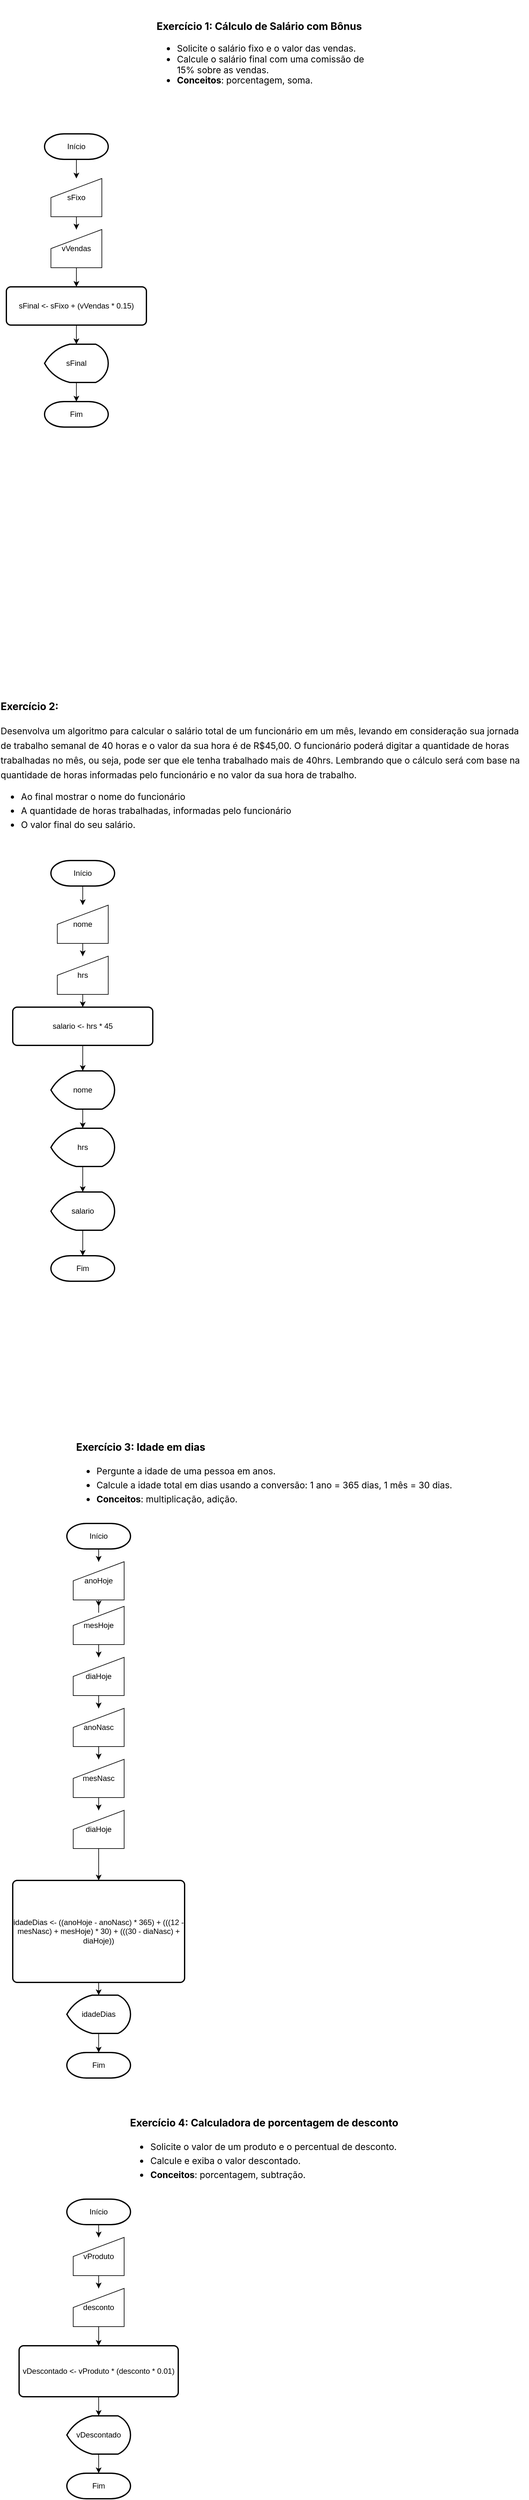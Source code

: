 <mxfile version="27.0.5">
  <diagram name="Page-1" id="DTSGRVLNNQixv1aN2vNh">
    <mxGraphModel dx="1426" dy="1843" grid="1" gridSize="10" guides="1" tooltips="1" connect="1" arrows="1" fold="1" page="1" pageScale="1" pageWidth="850" pageHeight="1100" math="0" shadow="0">
      <root>
        <mxCell id="0" />
        <mxCell id="1" parent="0" />
        <mxCell id="a1a3gFf4tcjDuyw7U2Fl-1" value="&lt;h3 style=&quot;box-sizing: border-box; font-size: 16px; line-height: 22px; font-family: -apple-system, BlinkMacSystemFont, &amp;quot;Segoe UI&amp;quot;, system-ui, &amp;quot;Apple Color Emoji&amp;quot;, &amp;quot;Segoe UI Emoji&amp;quot;, sans-serif; text-align: left; border-radius: 0px !important;&quot;&gt;Exercício 1: Cálculo de Salário com Bônus&lt;/h3&gt;&lt;ul style=&quot;box-sizing: border-box; margin: 12px 0px; list-style: initial; padding-top: revert; padding-right: revert; padding-bottom: revert; padding-left: 32px; font-family: -apple-system, BlinkMacSystemFont, &amp;quot;Segoe UI&amp;quot;, system-ui, &amp;quot;Apple Color Emoji&amp;quot;, &amp;quot;Segoe UI Emoji&amp;quot;, sans-serif; font-size: 14px; text-align: left; border-radius: 0px !important;&quot;&gt;&lt;li style=&quot;box-sizing: border-box; border-radius: 0px !important;&quot;&gt;Solicite o salário fixo e o valor das vendas.&lt;/li&gt;&lt;li style=&quot;box-sizing: border-box; border-radius: 0px !important;&quot;&gt;Calcule o salário final com uma comissão de 15% sobre as vendas.&lt;/li&gt;&lt;li style=&quot;box-sizing: border-box; border-radius: 0px !important;&quot;&gt;&lt;span style=&quot;box-sizing: border-box; font-weight: bolder; border-radius: 0px !important;&quot;&gt;Conceitos&lt;/span&gt;: porcentagem, soma.&lt;/li&gt;&lt;/ul&gt;" style="text;html=1;align=center;verticalAlign=middle;whiteSpace=wrap;rounded=0;fontColor=default;labelBackgroundColor=none;" parent="1" vertex="1">
          <mxGeometry x="255" y="-1090" width="340" height="160" as="geometry" />
        </mxCell>
        <mxCell id="a1a3gFf4tcjDuyw7U2Fl-6" value="" style="edgeStyle=orthogonalEdgeStyle;rounded=0;orthogonalLoop=1;jettySize=auto;html=1;" parent="1" source="a1a3gFf4tcjDuyw7U2Fl-2" target="a1a3gFf4tcjDuyw7U2Fl-5" edge="1">
          <mxGeometry relative="1" as="geometry" />
        </mxCell>
        <mxCell id="a1a3gFf4tcjDuyw7U2Fl-2" value="sFixo" style="shape=manualInput;whiteSpace=wrap;html=1;" parent="1" vertex="1">
          <mxGeometry x="90" y="-810" width="80" height="60" as="geometry" />
        </mxCell>
        <mxCell id="a1a3gFf4tcjDuyw7U2Fl-4" value="" style="edgeStyle=orthogonalEdgeStyle;rounded=0;orthogonalLoop=1;jettySize=auto;html=1;" parent="1" source="a1a3gFf4tcjDuyw7U2Fl-3" target="a1a3gFf4tcjDuyw7U2Fl-2" edge="1">
          <mxGeometry relative="1" as="geometry" />
        </mxCell>
        <mxCell id="a1a3gFf4tcjDuyw7U2Fl-3" value="Início" style="strokeWidth=2;html=1;shape=mxgraph.flowchart.terminator;whiteSpace=wrap;" parent="1" vertex="1">
          <mxGeometry x="80" y="-880" width="100" height="40" as="geometry" />
        </mxCell>
        <mxCell id="a1a3gFf4tcjDuyw7U2Fl-8" value="" style="edgeStyle=orthogonalEdgeStyle;rounded=0;orthogonalLoop=1;jettySize=auto;html=1;" parent="1" source="a1a3gFf4tcjDuyw7U2Fl-5" target="a1a3gFf4tcjDuyw7U2Fl-7" edge="1">
          <mxGeometry relative="1" as="geometry" />
        </mxCell>
        <mxCell id="a1a3gFf4tcjDuyw7U2Fl-5" value="vVendas" style="shape=manualInput;whiteSpace=wrap;html=1;" parent="1" vertex="1">
          <mxGeometry x="90" y="-730" width="80" height="60" as="geometry" />
        </mxCell>
        <mxCell id="a1a3gFf4tcjDuyw7U2Fl-10" value="" style="edgeStyle=orthogonalEdgeStyle;rounded=0;orthogonalLoop=1;jettySize=auto;html=1;" parent="1" source="a1a3gFf4tcjDuyw7U2Fl-7" target="a1a3gFf4tcjDuyw7U2Fl-9" edge="1">
          <mxGeometry relative="1" as="geometry" />
        </mxCell>
        <mxCell id="a1a3gFf4tcjDuyw7U2Fl-7" value="sFinal &amp;lt;- sFixo + (vVendas * 0.15)" style="rounded=1;whiteSpace=wrap;html=1;absoluteArcSize=1;arcSize=14;strokeWidth=2;" parent="1" vertex="1">
          <mxGeometry x="20" y="-640" width="220" height="60" as="geometry" />
        </mxCell>
        <mxCell id="a1a3gFf4tcjDuyw7U2Fl-13" value="" style="edgeStyle=orthogonalEdgeStyle;rounded=0;orthogonalLoop=1;jettySize=auto;html=1;" parent="1" source="a1a3gFf4tcjDuyw7U2Fl-9" target="a1a3gFf4tcjDuyw7U2Fl-12" edge="1">
          <mxGeometry relative="1" as="geometry" />
        </mxCell>
        <mxCell id="a1a3gFf4tcjDuyw7U2Fl-9" value="sFinal" style="strokeWidth=2;html=1;shape=mxgraph.flowchart.display;whiteSpace=wrap;" parent="1" vertex="1">
          <mxGeometry x="80" y="-550" width="100" height="60" as="geometry" />
        </mxCell>
        <mxCell id="a1a3gFf4tcjDuyw7U2Fl-11" value="&lt;h3 style=&quot;box-sizing: border-box; font-size: 16px; line-height: 22px; font-family: -apple-system, BlinkMacSystemFont, &amp;quot;Segoe UI&amp;quot;, system-ui, &amp;quot;Apple Color Emoji&amp;quot;, &amp;quot;Segoe UI Emoji&amp;quot;, sans-serif; text-align: left; border-radius: 0px !important;&quot;&gt;Exercício 2:&lt;/h3&gt;&lt;h3 style=&quot;box-sizing: border-box; font-size: 16px; line-height: 22px; font-family: -apple-system, BlinkMacSystemFont, &amp;quot;Segoe UI&amp;quot;, system-ui, &amp;quot;Apple Color Emoji&amp;quot;, &amp;quot;Segoe UI Emoji&amp;quot;, sans-serif; text-align: left; border-radius: 0px !important;&quot;&gt;&lt;span style=&quot;font-size: 14px; font-weight: 400;&quot;&gt;Desenvolva um algoritmo para calcular o salário total de um funcionário em um mês, levando em consideração sua jornada de trabalho semanal de 40 horas e o valor da sua hora é de R$45,00. O funcionário poderá digitar a quantidade de horas trabalhadas no mês, ou seja, pode ser que ele tenha trabalhado mais de 40hrs. Lembrando que o cálculo será com base na quantidade de horas informadas pelo funcionário e no valor da sua hora de trabalho.&lt;/span&gt;&lt;ul style=&quot;box-sizing: border-box; margin: 12px 0px; list-style: initial; padding-top: revert; padding-right: revert; padding-bottom: revert; padding-left: 32px; font-size: 14px; font-weight: 400; border-radius: 0px !important;&quot;&gt;&lt;li style=&quot;box-sizing: border-box; border-radius: 0px !important;&quot;&gt;Ao final mostrar o nome do funcionário&lt;/li&gt;&lt;li style=&quot;box-sizing: border-box; border-radius: 0px !important;&quot;&gt;A quantidade de horas trabalhadas, informadas pelo funcionário&lt;/li&gt;&lt;li style=&quot;box-sizing: border-box; border-radius: 0px !important;&quot;&gt;O valor final do seu salário.&lt;/li&gt;&lt;/ul&gt;&lt;/h3&gt;" style="text;html=1;align=center;verticalAlign=middle;whiteSpace=wrap;rounded=0;fontColor=default;labelBackgroundColor=none;" parent="1" vertex="1">
          <mxGeometry x="10" y="30" width="830" height="160" as="geometry" />
        </mxCell>
        <mxCell id="a1a3gFf4tcjDuyw7U2Fl-12" value="Fim" style="strokeWidth=2;html=1;shape=mxgraph.flowchart.terminator;whiteSpace=wrap;" parent="1" vertex="1">
          <mxGeometry x="80" y="-460" width="100" height="40" as="geometry" />
        </mxCell>
        <mxCell id="a1a3gFf4tcjDuyw7U2Fl-16" value="" style="edgeStyle=orthogonalEdgeStyle;rounded=0;orthogonalLoop=1;jettySize=auto;html=1;" parent="1" source="a1a3gFf4tcjDuyw7U2Fl-14" target="a1a3gFf4tcjDuyw7U2Fl-15" edge="1">
          <mxGeometry relative="1" as="geometry" />
        </mxCell>
        <mxCell id="a1a3gFf4tcjDuyw7U2Fl-14" value="Início" style="strokeWidth=2;html=1;shape=mxgraph.flowchart.terminator;whiteSpace=wrap;" parent="1" vertex="1">
          <mxGeometry x="90" y="260" width="100" height="40" as="geometry" />
        </mxCell>
        <mxCell id="a1a3gFf4tcjDuyw7U2Fl-18" value="" style="edgeStyle=orthogonalEdgeStyle;rounded=0;orthogonalLoop=1;jettySize=auto;html=1;" parent="1" source="a1a3gFf4tcjDuyw7U2Fl-15" target="a1a3gFf4tcjDuyw7U2Fl-17" edge="1">
          <mxGeometry relative="1" as="geometry" />
        </mxCell>
        <mxCell id="a1a3gFf4tcjDuyw7U2Fl-15" value="nome" style="shape=manualInput;whiteSpace=wrap;html=1;" parent="1" vertex="1">
          <mxGeometry x="100" y="330" width="80" height="60" as="geometry" />
        </mxCell>
        <mxCell id="a1a3gFf4tcjDuyw7U2Fl-21" value="" style="edgeStyle=orthogonalEdgeStyle;rounded=0;orthogonalLoop=1;jettySize=auto;html=1;" parent="1" source="a1a3gFf4tcjDuyw7U2Fl-17" target="a1a3gFf4tcjDuyw7U2Fl-20" edge="1">
          <mxGeometry relative="1" as="geometry" />
        </mxCell>
        <mxCell id="a1a3gFf4tcjDuyw7U2Fl-17" value="hrs" style="shape=manualInput;whiteSpace=wrap;html=1;" parent="1" vertex="1">
          <mxGeometry x="100" y="410" width="80" height="60" as="geometry" />
        </mxCell>
        <mxCell id="a1a3gFf4tcjDuyw7U2Fl-23" value="" style="edgeStyle=orthogonalEdgeStyle;rounded=0;orthogonalLoop=1;jettySize=auto;html=1;" parent="1" source="a1a3gFf4tcjDuyw7U2Fl-20" target="a1a3gFf4tcjDuyw7U2Fl-22" edge="1">
          <mxGeometry relative="1" as="geometry" />
        </mxCell>
        <mxCell id="a1a3gFf4tcjDuyw7U2Fl-20" value="salario &amp;lt;- hrs * 45" style="rounded=1;whiteSpace=wrap;html=1;absoluteArcSize=1;arcSize=14;strokeWidth=2;" parent="1" vertex="1">
          <mxGeometry x="30" y="490" width="220" height="60" as="geometry" />
        </mxCell>
        <mxCell id="a1a3gFf4tcjDuyw7U2Fl-26" value="" style="edgeStyle=orthogonalEdgeStyle;rounded=0;orthogonalLoop=1;jettySize=auto;html=1;" parent="1" source="a1a3gFf4tcjDuyw7U2Fl-22" target="a1a3gFf4tcjDuyw7U2Fl-24" edge="1">
          <mxGeometry relative="1" as="geometry" />
        </mxCell>
        <mxCell id="a1a3gFf4tcjDuyw7U2Fl-22" value="nome" style="strokeWidth=2;html=1;shape=mxgraph.flowchart.display;whiteSpace=wrap;" parent="1" vertex="1">
          <mxGeometry x="90" y="590" width="100" height="60" as="geometry" />
        </mxCell>
        <mxCell id="a1a3gFf4tcjDuyw7U2Fl-27" value="" style="edgeStyle=orthogonalEdgeStyle;rounded=0;orthogonalLoop=1;jettySize=auto;html=1;" parent="1" source="a1a3gFf4tcjDuyw7U2Fl-24" target="a1a3gFf4tcjDuyw7U2Fl-25" edge="1">
          <mxGeometry relative="1" as="geometry" />
        </mxCell>
        <mxCell id="a1a3gFf4tcjDuyw7U2Fl-24" value="hrs" style="strokeWidth=2;html=1;shape=mxgraph.flowchart.display;whiteSpace=wrap;" parent="1" vertex="1">
          <mxGeometry x="90" y="680" width="100" height="60" as="geometry" />
        </mxCell>
        <mxCell id="a1a3gFf4tcjDuyw7U2Fl-29" value="" style="edgeStyle=orthogonalEdgeStyle;rounded=0;orthogonalLoop=1;jettySize=auto;html=1;" parent="1" source="a1a3gFf4tcjDuyw7U2Fl-25" target="a1a3gFf4tcjDuyw7U2Fl-28" edge="1">
          <mxGeometry relative="1" as="geometry" />
        </mxCell>
        <mxCell id="a1a3gFf4tcjDuyw7U2Fl-25" value="salario" style="strokeWidth=2;html=1;shape=mxgraph.flowchart.display;whiteSpace=wrap;" parent="1" vertex="1">
          <mxGeometry x="90" y="780" width="100" height="60" as="geometry" />
        </mxCell>
        <mxCell id="a1a3gFf4tcjDuyw7U2Fl-28" value="Fim" style="strokeWidth=2;html=1;shape=mxgraph.flowchart.terminator;whiteSpace=wrap;" parent="1" vertex="1">
          <mxGeometry x="90" y="880" width="100" height="40" as="geometry" />
        </mxCell>
        <mxCell id="a1a3gFf4tcjDuyw7U2Fl-30" value="&lt;h3 style=&quot;box-sizing: border-box; font-size: 16px; line-height: 22px; font-family: -apple-system, BlinkMacSystemFont, &amp;quot;Segoe UI&amp;quot;, system-ui, &amp;quot;Apple Color Emoji&amp;quot;, &amp;quot;Segoe UI Emoji&amp;quot;, sans-serif; text-align: left; border-radius: 0px !important;&quot;&gt;Exercício 3: Idade em dias&lt;/h3&gt;&lt;h3 style=&quot;box-sizing: border-box; font-size: 16px; line-height: 22px; font-family: -apple-system, BlinkMacSystemFont, &amp;quot;Segoe UI&amp;quot;, system-ui, &amp;quot;Apple Color Emoji&amp;quot;, &amp;quot;Segoe UI Emoji&amp;quot;, sans-serif; text-align: left; border-radius: 0px !important;&quot;&gt;&lt;ul style=&quot;box-sizing: border-box; margin: 12px 0px; list-style: initial; padding-top: revert; padding-right: revert; padding-bottom: revert; padding-left: 32px; font-size: 14px; font-weight: 400; border-radius: 0px !important;&quot;&gt;&lt;li style=&quot;box-sizing: border-box; border-radius: 0px !important;&quot;&gt;Pergunte a idade de uma pessoa em anos.&lt;/li&gt;&lt;li style=&quot;box-sizing: border-box; border-radius: 0px !important;&quot;&gt;Calcule a idade total em dias usando a conversão: 1 ano = 365 dias, 1 mês = 30 dias.&lt;/li&gt;&lt;li style=&quot;box-sizing: border-box; border-radius: 0px !important;&quot;&gt;&lt;span style=&quot;box-sizing: border-box; font-weight: bolder; border-radius: 0px !important;&quot;&gt;Conceitos&lt;/span&gt;: multiplicação, adição.&lt;/li&gt;&lt;/ul&gt;&lt;/h3&gt;" style="text;html=1;align=center;verticalAlign=middle;whiteSpace=wrap;rounded=0;fontColor=default;labelBackgroundColor=none;" parent="1" vertex="1">
          <mxGeometry x="10" y="1140" width="830" height="160" as="geometry" />
        </mxCell>
        <mxCell id="a1a3gFf4tcjDuyw7U2Fl-37" value="" style="edgeStyle=orthogonalEdgeStyle;rounded=0;orthogonalLoop=1;jettySize=auto;html=1;" parent="1" source="a1a3gFf4tcjDuyw7U2Fl-31" target="a1a3gFf4tcjDuyw7U2Fl-32" edge="1">
          <mxGeometry relative="1" as="geometry" />
        </mxCell>
        <mxCell id="a1a3gFf4tcjDuyw7U2Fl-31" value="Início" style="strokeWidth=2;html=1;shape=mxgraph.flowchart.terminator;whiteSpace=wrap;" parent="1" vertex="1">
          <mxGeometry x="115" y="1300" width="100" height="40" as="geometry" />
        </mxCell>
        <mxCell id="a1a3gFf4tcjDuyw7U2Fl-38" value="" style="edgeStyle=orthogonalEdgeStyle;rounded=0;orthogonalLoop=1;jettySize=auto;html=1;" parent="1" source="a1a3gFf4tcjDuyw7U2Fl-32" target="a1a3gFf4tcjDuyw7U2Fl-33" edge="1">
          <mxGeometry relative="1" as="geometry" />
        </mxCell>
        <mxCell id="a1a3gFf4tcjDuyw7U2Fl-32" value="anoHoje" style="shape=manualInput;whiteSpace=wrap;html=1;" parent="1" vertex="1">
          <mxGeometry x="125" y="1360" width="80" height="60" as="geometry" />
        </mxCell>
        <mxCell id="a1a3gFf4tcjDuyw7U2Fl-39" value="" style="edgeStyle=orthogonalEdgeStyle;rounded=0;orthogonalLoop=1;jettySize=auto;html=1;" parent="1" source="a1a3gFf4tcjDuyw7U2Fl-33" target="a1a3gFf4tcjDuyw7U2Fl-34" edge="1">
          <mxGeometry relative="1" as="geometry" />
        </mxCell>
        <mxCell id="a1a3gFf4tcjDuyw7U2Fl-33" value="mesHoje" style="shape=manualInput;whiteSpace=wrap;html=1;" parent="1" vertex="1">
          <mxGeometry x="125" y="1430" width="80" height="60" as="geometry" />
        </mxCell>
        <mxCell id="a1a3gFf4tcjDuyw7U2Fl-41" value="" style="edgeStyle=orthogonalEdgeStyle;rounded=0;orthogonalLoop=1;jettySize=auto;html=1;" parent="1" source="a1a3gFf4tcjDuyw7U2Fl-34" target="a1a3gFf4tcjDuyw7U2Fl-40" edge="1">
          <mxGeometry relative="1" as="geometry" />
        </mxCell>
        <mxCell id="a1a3gFf4tcjDuyw7U2Fl-34" value="diaHoje" style="shape=manualInput;whiteSpace=wrap;html=1;" parent="1" vertex="1">
          <mxGeometry x="125" y="1510" width="80" height="60" as="geometry" />
        </mxCell>
        <mxCell id="a1a3gFf4tcjDuyw7U2Fl-46" value="" style="edgeStyle=orthogonalEdgeStyle;rounded=0;orthogonalLoop=1;jettySize=auto;html=1;" parent="1" source="a1a3gFf4tcjDuyw7U2Fl-40" target="a1a3gFf4tcjDuyw7U2Fl-42" edge="1">
          <mxGeometry relative="1" as="geometry" />
        </mxCell>
        <mxCell id="a1a3gFf4tcjDuyw7U2Fl-40" value="anoNasc" style="shape=manualInput;whiteSpace=wrap;html=1;" parent="1" vertex="1">
          <mxGeometry x="125" y="1590" width="80" height="60" as="geometry" />
        </mxCell>
        <mxCell id="a1a3gFf4tcjDuyw7U2Fl-47" value="" style="edgeStyle=orthogonalEdgeStyle;rounded=0;orthogonalLoop=1;jettySize=auto;html=1;" parent="1" source="a1a3gFf4tcjDuyw7U2Fl-42" target="a1a3gFf4tcjDuyw7U2Fl-44" edge="1">
          <mxGeometry relative="1" as="geometry" />
        </mxCell>
        <mxCell id="a1a3gFf4tcjDuyw7U2Fl-42" value="mesNasc" style="shape=manualInput;whiteSpace=wrap;html=1;" parent="1" vertex="1">
          <mxGeometry x="125" y="1670" width="80" height="60" as="geometry" />
        </mxCell>
        <mxCell id="a1a3gFf4tcjDuyw7U2Fl-49" value="" style="edgeStyle=orthogonalEdgeStyle;rounded=0;orthogonalLoop=1;jettySize=auto;html=1;" parent="1" source="a1a3gFf4tcjDuyw7U2Fl-44" target="a1a3gFf4tcjDuyw7U2Fl-48" edge="1">
          <mxGeometry relative="1" as="geometry" />
        </mxCell>
        <mxCell id="a1a3gFf4tcjDuyw7U2Fl-44" value="diaHoje" style="shape=manualInput;whiteSpace=wrap;html=1;" parent="1" vertex="1">
          <mxGeometry x="125" y="1750" width="80" height="60" as="geometry" />
        </mxCell>
        <mxCell id="36bbtaY0qwUrf9wniMjc-2" value="" style="edgeStyle=orthogonalEdgeStyle;rounded=0;orthogonalLoop=1;jettySize=auto;html=1;" edge="1" parent="1" source="a1a3gFf4tcjDuyw7U2Fl-48" target="36bbtaY0qwUrf9wniMjc-1">
          <mxGeometry relative="1" as="geometry" />
        </mxCell>
        <mxCell id="a1a3gFf4tcjDuyw7U2Fl-48" value="idadeDias &amp;lt;- ((anoHoje - anoNasc) * 365) + (((12 - mesNasc) + mesHoje) * 30) + (((30 - diaNasc) + diaHoje))" style="rounded=1;whiteSpace=wrap;html=1;absoluteArcSize=1;arcSize=14;strokeWidth=2;" parent="1" vertex="1">
          <mxGeometry x="30" y="1860" width="270" height="160" as="geometry" />
        </mxCell>
        <mxCell id="36bbtaY0qwUrf9wniMjc-4" value="" style="edgeStyle=orthogonalEdgeStyle;rounded=0;orthogonalLoop=1;jettySize=auto;html=1;" edge="1" parent="1" source="36bbtaY0qwUrf9wniMjc-1" target="36bbtaY0qwUrf9wniMjc-3">
          <mxGeometry relative="1" as="geometry" />
        </mxCell>
        <mxCell id="36bbtaY0qwUrf9wniMjc-1" value="idadeDias" style="strokeWidth=2;html=1;shape=mxgraph.flowchart.display;whiteSpace=wrap;" vertex="1" parent="1">
          <mxGeometry x="115" y="2040" width="100" height="60" as="geometry" />
        </mxCell>
        <mxCell id="36bbtaY0qwUrf9wniMjc-3" value="Fim" style="strokeWidth=2;html=1;shape=mxgraph.flowchart.terminator;whiteSpace=wrap;" vertex="1" parent="1">
          <mxGeometry x="115" y="2130" width="100" height="40" as="geometry" />
        </mxCell>
        <mxCell id="36bbtaY0qwUrf9wniMjc-5" value="&lt;h3 style=&quot;box-sizing: border-box; font-size: 16px; line-height: 22px; font-family: -apple-system, BlinkMacSystemFont, &amp;quot;Segoe UI&amp;quot;, system-ui, &amp;quot;Apple Color Emoji&amp;quot;, &amp;quot;Segoe UI Emoji&amp;quot;, sans-serif; text-align: left; border-radius: 0px !important;&quot;&gt;Exercício 4: Calculadora de porcentagem de desconto&lt;/h3&gt;&lt;h3 style=&quot;box-sizing: border-box; font-size: 16px; line-height: 22px; font-family: -apple-system, BlinkMacSystemFont, &amp;quot;Segoe UI&amp;quot;, system-ui, &amp;quot;Apple Color Emoji&amp;quot;, &amp;quot;Segoe UI Emoji&amp;quot;, sans-serif; text-align: left; border-radius: 0px !important;&quot;&gt;&lt;ul style=&quot;box-sizing: border-box; margin: 12px 0px; list-style: initial; padding-top: revert; padding-right: revert; padding-bottom: revert; padding-left: 32px; font-size: 14px; font-weight: 400; border-radius: 0px !important;&quot;&gt;&lt;li style=&quot;box-sizing: border-box; border-radius: 0px !important;&quot;&gt;Solicite o valor de um produto e o percentual de desconto.&lt;/li&gt;&lt;li style=&quot;box-sizing: border-box; border-radius: 0px !important;&quot;&gt;Calcule e exiba o valor descontado.&lt;/li&gt;&lt;li style=&quot;box-sizing: border-box; border-radius: 0px !important;&quot;&gt;&lt;span style=&quot;box-sizing: border-box; font-weight: bolder; border-radius: 0px !important;&quot;&gt;Conceitos&lt;/span&gt;: porcentagem, subtração.&lt;/li&gt;&lt;/ul&gt;&lt;/h3&gt;" style="text;html=1;align=center;verticalAlign=middle;whiteSpace=wrap;rounded=0;fontColor=default;labelBackgroundColor=none;" vertex="1" parent="1">
          <mxGeometry x="10" y="2200" width="830" height="160" as="geometry" />
        </mxCell>
        <mxCell id="36bbtaY0qwUrf9wniMjc-8" value="" style="edgeStyle=orthogonalEdgeStyle;rounded=0;orthogonalLoop=1;jettySize=auto;html=1;" edge="1" parent="1" source="36bbtaY0qwUrf9wniMjc-6" target="36bbtaY0qwUrf9wniMjc-7">
          <mxGeometry relative="1" as="geometry" />
        </mxCell>
        <mxCell id="36bbtaY0qwUrf9wniMjc-6" value="Início" style="strokeWidth=2;html=1;shape=mxgraph.flowchart.terminator;whiteSpace=wrap;" vertex="1" parent="1">
          <mxGeometry x="115" y="2360" width="100" height="40" as="geometry" />
        </mxCell>
        <mxCell id="36bbtaY0qwUrf9wniMjc-10" value="" style="edgeStyle=orthogonalEdgeStyle;rounded=0;orthogonalLoop=1;jettySize=auto;html=1;" edge="1" parent="1" source="36bbtaY0qwUrf9wniMjc-7" target="36bbtaY0qwUrf9wniMjc-9">
          <mxGeometry relative="1" as="geometry" />
        </mxCell>
        <mxCell id="36bbtaY0qwUrf9wniMjc-7" value="vProduto" style="shape=manualInput;whiteSpace=wrap;html=1;" vertex="1" parent="1">
          <mxGeometry x="125" y="2420" width="80" height="60" as="geometry" />
        </mxCell>
        <mxCell id="36bbtaY0qwUrf9wniMjc-12" value="" style="edgeStyle=orthogonalEdgeStyle;rounded=0;orthogonalLoop=1;jettySize=auto;html=1;" edge="1" parent="1" source="36bbtaY0qwUrf9wniMjc-9" target="36bbtaY0qwUrf9wniMjc-11">
          <mxGeometry relative="1" as="geometry" />
        </mxCell>
        <mxCell id="36bbtaY0qwUrf9wniMjc-9" value="desconto" style="shape=manualInput;whiteSpace=wrap;html=1;" vertex="1" parent="1">
          <mxGeometry x="125" y="2500" width="80" height="60" as="geometry" />
        </mxCell>
        <mxCell id="36bbtaY0qwUrf9wniMjc-14" value="" style="edgeStyle=orthogonalEdgeStyle;rounded=0;orthogonalLoop=1;jettySize=auto;html=1;" edge="1" parent="1" source="36bbtaY0qwUrf9wniMjc-11" target="36bbtaY0qwUrf9wniMjc-13">
          <mxGeometry relative="1" as="geometry" />
        </mxCell>
        <mxCell id="36bbtaY0qwUrf9wniMjc-11" value="vDescontado &amp;lt;- vProduto * (desconto * 0.01)" style="rounded=1;whiteSpace=wrap;html=1;absoluteArcSize=1;arcSize=14;strokeWidth=2;" vertex="1" parent="1">
          <mxGeometry x="40" y="2590" width="250" height="80" as="geometry" />
        </mxCell>
        <mxCell id="36bbtaY0qwUrf9wniMjc-16" value="" style="edgeStyle=orthogonalEdgeStyle;rounded=0;orthogonalLoop=1;jettySize=auto;html=1;" edge="1" parent="1" source="36bbtaY0qwUrf9wniMjc-13" target="36bbtaY0qwUrf9wniMjc-15">
          <mxGeometry relative="1" as="geometry" />
        </mxCell>
        <mxCell id="36bbtaY0qwUrf9wniMjc-13" value="vDescontado" style="strokeWidth=2;html=1;shape=mxgraph.flowchart.display;whiteSpace=wrap;" vertex="1" parent="1">
          <mxGeometry x="115" y="2700" width="100" height="60" as="geometry" />
        </mxCell>
        <mxCell id="36bbtaY0qwUrf9wniMjc-15" value="Fim" style="strokeWidth=2;html=1;shape=mxgraph.flowchart.terminator;whiteSpace=wrap;" vertex="1" parent="1">
          <mxGeometry x="115" y="2790" width="100" height="40" as="geometry" />
        </mxCell>
      </root>
    </mxGraphModel>
  </diagram>
</mxfile>
